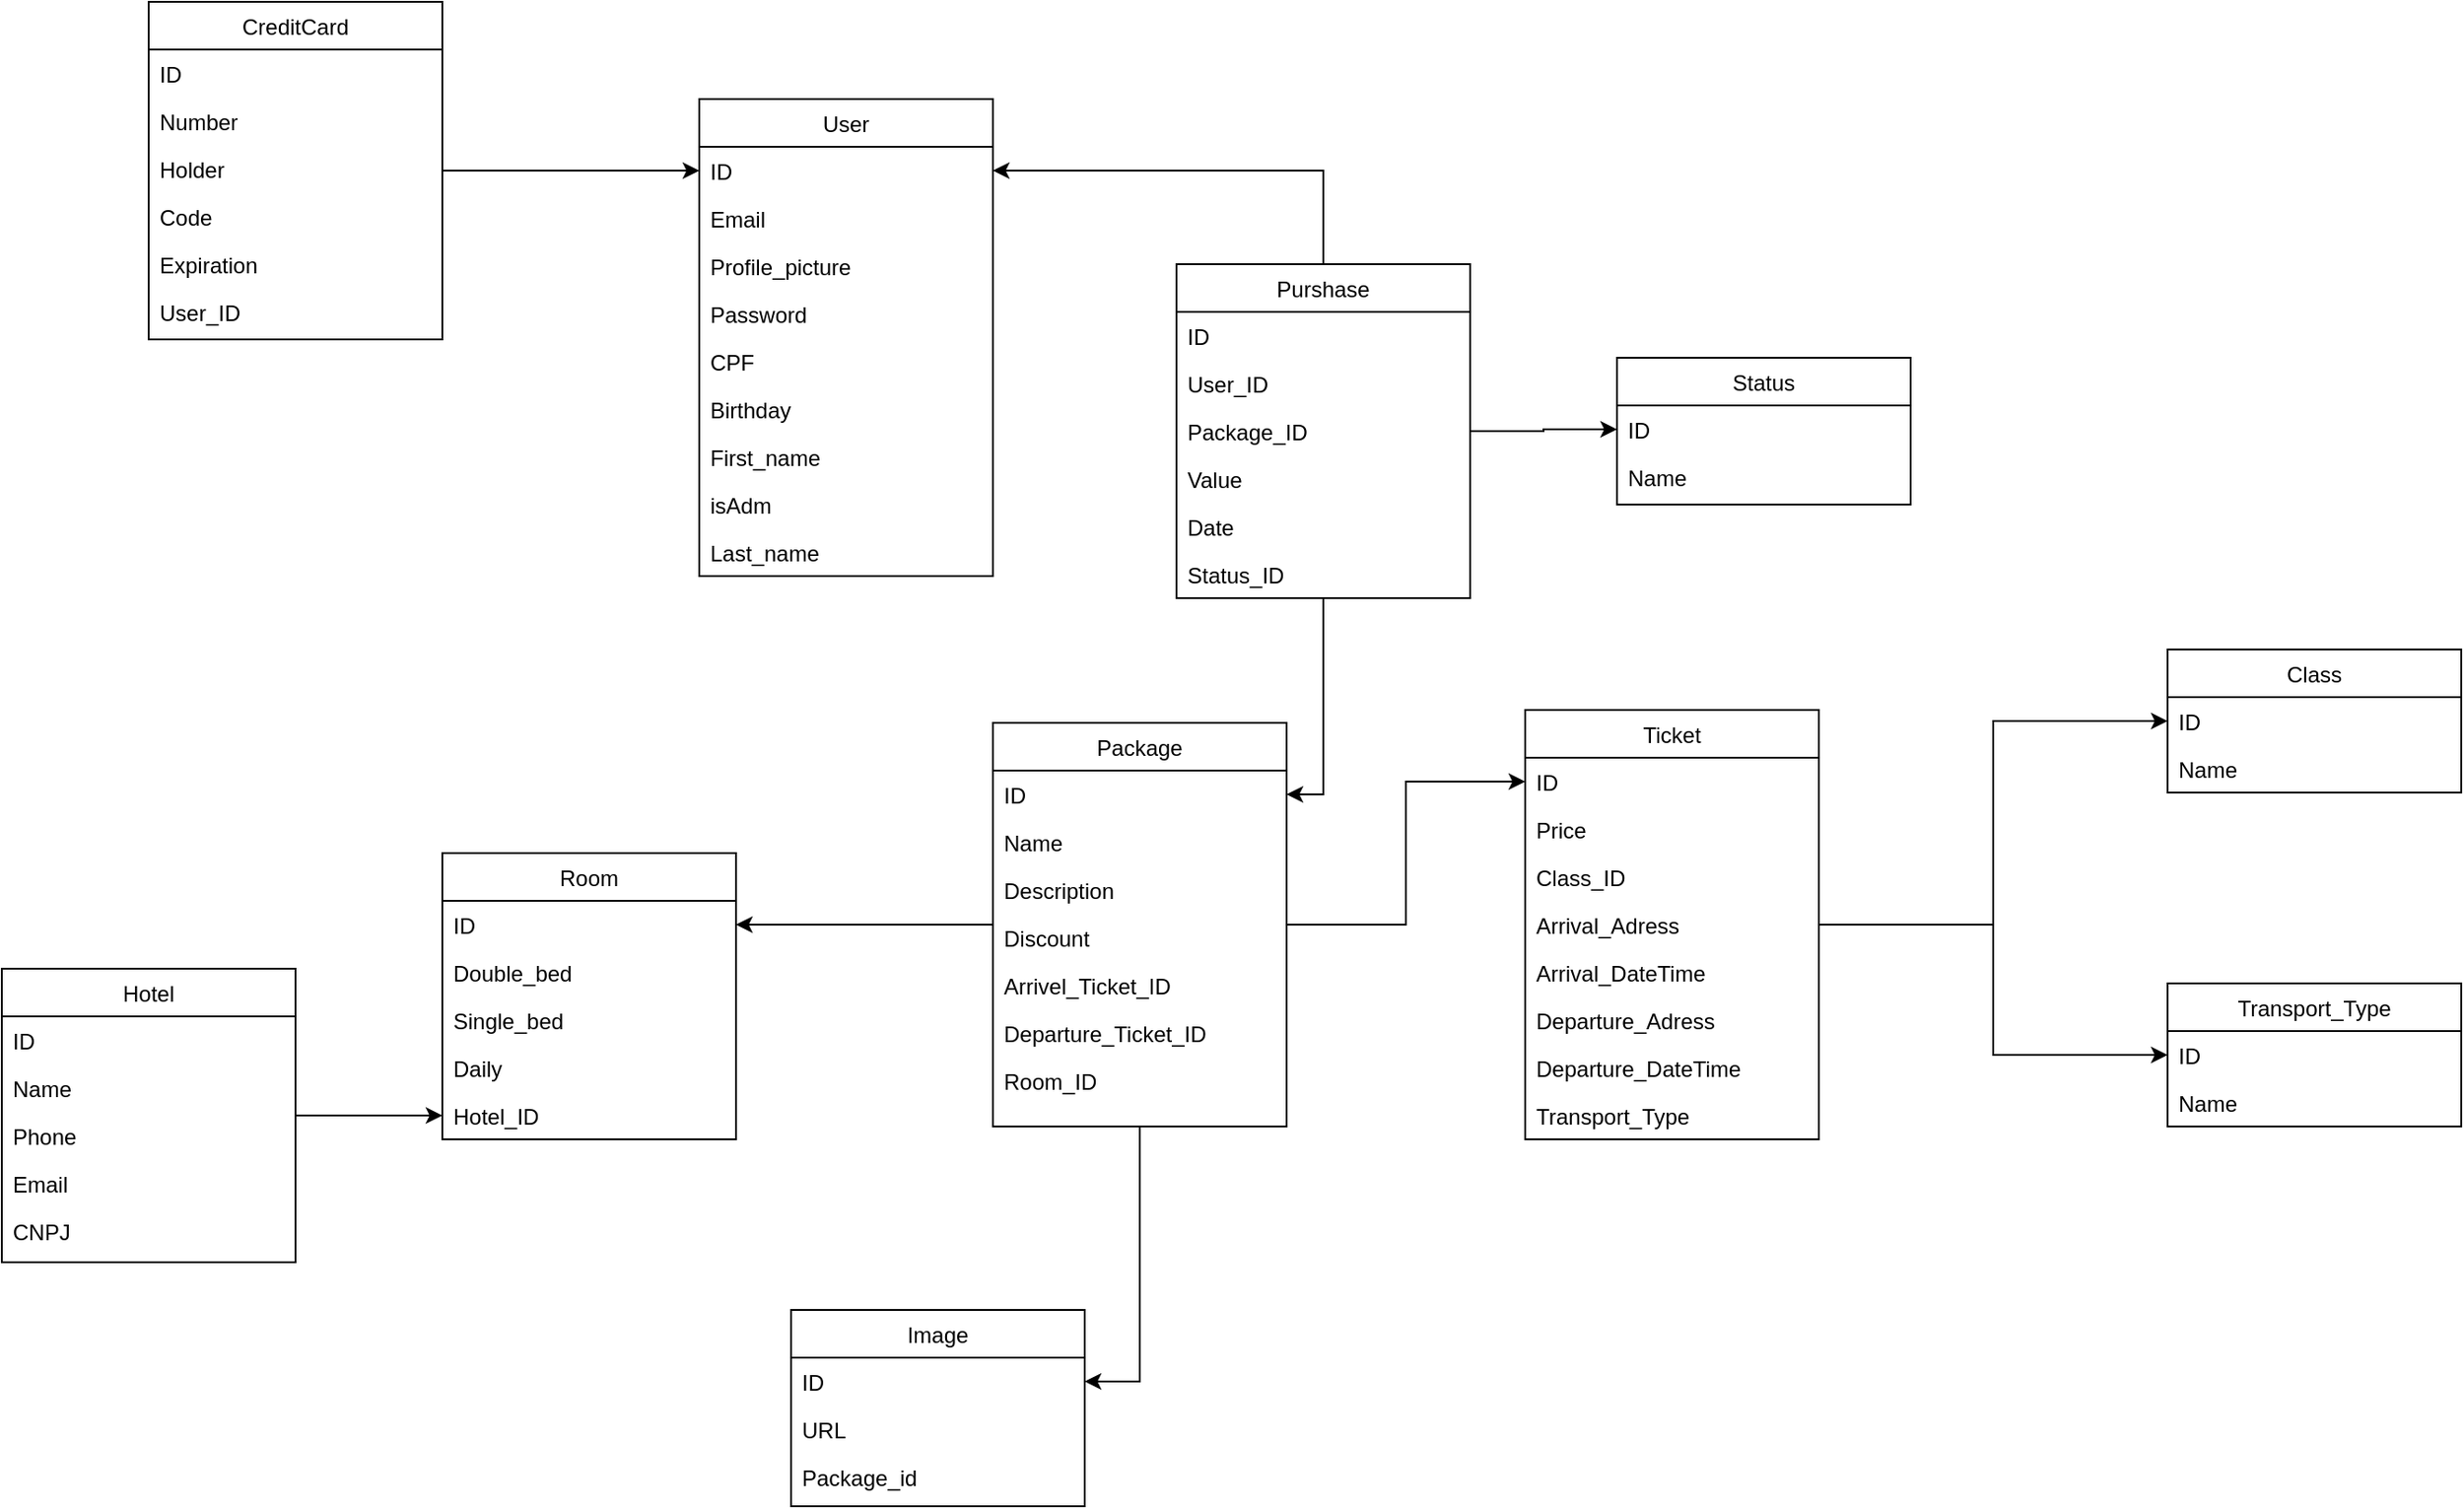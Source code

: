 <mxfile version="23.1.6" type="device">
  <diagram id="C5RBs43oDa-KdzZeNtuy" name="Page-1">
    <mxGraphModel dx="1563" dy="1317" grid="1" gridSize="10" guides="1" tooltips="1" connect="1" arrows="1" fold="1" page="1" pageScale="1" pageWidth="827" pageHeight="1169" math="0" shadow="0">
      <root>
        <mxCell id="WIyWlLk6GJQsqaUBKTNV-0" />
        <mxCell id="WIyWlLk6GJQsqaUBKTNV-1" parent="WIyWlLk6GJQsqaUBKTNV-0" />
        <mxCell id="eQ2BEMQBScwEr86taudV-3" value="User" style="swimlane;fontStyle=0;align=center;verticalAlign=top;childLayout=stackLayout;horizontal=1;startSize=26;horizontalStack=0;resizeParent=1;resizeLast=0;collapsible=1;marginBottom=0;rounded=0;shadow=0;strokeWidth=1;" parent="WIyWlLk6GJQsqaUBKTNV-1" vertex="1">
          <mxGeometry x="1430" y="173" width="160" height="260" as="geometry">
            <mxRectangle x="550" y="140" width="160" height="26" as="alternateBounds" />
          </mxGeometry>
        </mxCell>
        <mxCell id="eQ2BEMQBScwEr86taudV-4" value="ID" style="text;align=left;verticalAlign=top;spacingLeft=4;spacingRight=4;overflow=hidden;rotatable=0;points=[[0,0.5],[1,0.5]];portConstraint=eastwest;" parent="eQ2BEMQBScwEr86taudV-3" vertex="1">
          <mxGeometry y="26" width="160" height="26" as="geometry" />
        </mxCell>
        <mxCell id="eQ2BEMQBScwEr86taudV-20" value="Email" style="text;align=left;verticalAlign=top;spacingLeft=4;spacingRight=4;overflow=hidden;rotatable=0;points=[[0,0.5],[1,0.5]];portConstraint=eastwest;" parent="eQ2BEMQBScwEr86taudV-3" vertex="1">
          <mxGeometry y="52" width="160" height="26" as="geometry" />
        </mxCell>
        <mxCell id="eQ2BEMQBScwEr86taudV-12" value="Profile_picture" style="text;align=left;verticalAlign=top;spacingLeft=4;spacingRight=4;overflow=hidden;rotatable=0;points=[[0,0.5],[1,0.5]];portConstraint=eastwest;" parent="eQ2BEMQBScwEr86taudV-3" vertex="1">
          <mxGeometry y="78" width="160" height="26" as="geometry" />
        </mxCell>
        <mxCell id="eQ2BEMQBScwEr86taudV-13" value="Password&#xa;" style="text;align=left;verticalAlign=top;spacingLeft=4;spacingRight=4;overflow=hidden;rotatable=0;points=[[0,0.5],[1,0.5]];portConstraint=eastwest;" parent="eQ2BEMQBScwEr86taudV-3" vertex="1">
          <mxGeometry y="104" width="160" height="26" as="geometry" />
        </mxCell>
        <mxCell id="eQ2BEMQBScwEr86taudV-14" value="CPF" style="text;align=left;verticalAlign=top;spacingLeft=4;spacingRight=4;overflow=hidden;rotatable=0;points=[[0,0.5],[1,0.5]];portConstraint=eastwest;" parent="eQ2BEMQBScwEr86taudV-3" vertex="1">
          <mxGeometry y="130" width="160" height="26" as="geometry" />
        </mxCell>
        <mxCell id="eQ2BEMQBScwEr86taudV-15" value="Birthday" style="text;align=left;verticalAlign=top;spacingLeft=4;spacingRight=4;overflow=hidden;rotatable=0;points=[[0,0.5],[1,0.5]];portConstraint=eastwest;" parent="eQ2BEMQBScwEr86taudV-3" vertex="1">
          <mxGeometry y="156" width="160" height="26" as="geometry" />
        </mxCell>
        <mxCell id="eQ2BEMQBScwEr86taudV-17" value="First_name" style="text;align=left;verticalAlign=top;spacingLeft=4;spacingRight=4;overflow=hidden;rotatable=0;points=[[0,0.5],[1,0.5]];portConstraint=eastwest;" parent="eQ2BEMQBScwEr86taudV-3" vertex="1">
          <mxGeometry y="182" width="160" height="26" as="geometry" />
        </mxCell>
        <mxCell id="eQ2BEMQBScwEr86taudV-18" value="isAdm" style="text;align=left;verticalAlign=top;spacingLeft=4;spacingRight=4;overflow=hidden;rotatable=0;points=[[0,0.5],[1,0.5]];portConstraint=eastwest;" parent="eQ2BEMQBScwEr86taudV-3" vertex="1">
          <mxGeometry y="208" width="160" height="26" as="geometry" />
        </mxCell>
        <mxCell id="eQ2BEMQBScwEr86taudV-19" value="Last_name" style="text;align=left;verticalAlign=top;spacingLeft=4;spacingRight=4;overflow=hidden;rotatable=0;points=[[0,0.5],[1,0.5]];portConstraint=eastwest;" parent="eQ2BEMQBScwEr86taudV-3" vertex="1">
          <mxGeometry y="234" width="160" height="26" as="geometry" />
        </mxCell>
        <mxCell id="UHIcfMrKVAzf-pwD-hsM-26" style="edgeStyle=orthogonalEdgeStyle;rounded=0;orthogonalLoop=1;jettySize=auto;html=1;" edge="1" parent="WIyWlLk6GJQsqaUBKTNV-1" source="eQ2BEMQBScwEr86taudV-34" target="eQ2BEMQBScwEr86taudV-52">
          <mxGeometry relative="1" as="geometry" />
        </mxCell>
        <mxCell id="eQ2BEMQBScwEr86taudV-34" value="Hotel" style="swimlane;fontStyle=0;align=center;verticalAlign=top;childLayout=stackLayout;horizontal=1;startSize=26;horizontalStack=0;resizeParent=1;resizeLast=0;collapsible=1;marginBottom=0;rounded=0;shadow=0;strokeWidth=1;" parent="WIyWlLk6GJQsqaUBKTNV-1" vertex="1">
          <mxGeometry x="1050" y="647" width="160" height="160" as="geometry">
            <mxRectangle x="550" y="140" width="160" height="26" as="alternateBounds" />
          </mxGeometry>
        </mxCell>
        <mxCell id="eQ2BEMQBScwEr86taudV-35" value="ID" style="text;align=left;verticalAlign=top;spacingLeft=4;spacingRight=4;overflow=hidden;rotatable=0;points=[[0,0.5],[1,0.5]];portConstraint=eastwest;" parent="eQ2BEMQBScwEr86taudV-34" vertex="1">
          <mxGeometry y="26" width="160" height="26" as="geometry" />
        </mxCell>
        <mxCell id="eQ2BEMQBScwEr86taudV-36" value="Name" style="text;align=left;verticalAlign=top;spacingLeft=4;spacingRight=4;overflow=hidden;rotatable=0;points=[[0,0.5],[1,0.5]];portConstraint=eastwest;" parent="eQ2BEMQBScwEr86taudV-34" vertex="1">
          <mxGeometry y="52" width="160" height="26" as="geometry" />
        </mxCell>
        <mxCell id="eQ2BEMQBScwEr86taudV-37" value="Phone" style="text;align=left;verticalAlign=top;spacingLeft=4;spacingRight=4;overflow=hidden;rotatable=0;points=[[0,0.5],[1,0.5]];portConstraint=eastwest;" parent="eQ2BEMQBScwEr86taudV-34" vertex="1">
          <mxGeometry y="78" width="160" height="26" as="geometry" />
        </mxCell>
        <mxCell id="eQ2BEMQBScwEr86taudV-38" value="Email" style="text;align=left;verticalAlign=top;spacingLeft=4;spacingRight=4;overflow=hidden;rotatable=0;points=[[0,0.5],[1,0.5]];portConstraint=eastwest;" parent="eQ2BEMQBScwEr86taudV-34" vertex="1">
          <mxGeometry y="104" width="160" height="26" as="geometry" />
        </mxCell>
        <mxCell id="eQ2BEMQBScwEr86taudV-39" value="CNPJ" style="text;align=left;verticalAlign=top;spacingLeft=4;spacingRight=4;overflow=hidden;rotatable=0;points=[[0,0.5],[1,0.5]];portConstraint=eastwest;" parent="eQ2BEMQBScwEr86taudV-34" vertex="1">
          <mxGeometry y="130" width="160" height="26" as="geometry" />
        </mxCell>
        <mxCell id="eQ2BEMQBScwEr86taudV-42" value="Image" style="swimlane;fontStyle=0;align=center;verticalAlign=top;childLayout=stackLayout;horizontal=1;startSize=26;horizontalStack=0;resizeParent=1;resizeLast=0;collapsible=1;marginBottom=0;rounded=0;shadow=0;strokeWidth=1;" parent="WIyWlLk6GJQsqaUBKTNV-1" vertex="1">
          <mxGeometry x="1480" y="833" width="160" height="107" as="geometry">
            <mxRectangle x="550" y="140" width="160" height="26" as="alternateBounds" />
          </mxGeometry>
        </mxCell>
        <mxCell id="eQ2BEMQBScwEr86taudV-43" value="ID" style="text;align=left;verticalAlign=top;spacingLeft=4;spacingRight=4;overflow=hidden;rotatable=0;points=[[0,0.5],[1,0.5]];portConstraint=eastwest;" parent="eQ2BEMQBScwEr86taudV-42" vertex="1">
          <mxGeometry y="26" width="160" height="26" as="geometry" />
        </mxCell>
        <mxCell id="eQ2BEMQBScwEr86taudV-44" value="URL" style="text;align=left;verticalAlign=top;spacingLeft=4;spacingRight=4;overflow=hidden;rotatable=0;points=[[0,0.5],[1,0.5]];portConstraint=eastwest;" parent="eQ2BEMQBScwEr86taudV-42" vertex="1">
          <mxGeometry y="52" width="160" height="26" as="geometry" />
        </mxCell>
        <mxCell id="eQ2BEMQBScwEr86taudV-45" value="Package_id" style="text;align=left;verticalAlign=top;spacingLeft=4;spacingRight=4;overflow=hidden;rotatable=0;points=[[0,0.5],[1,0.5]];portConstraint=eastwest;" parent="eQ2BEMQBScwEr86taudV-42" vertex="1">
          <mxGeometry y="78" width="160" height="26" as="geometry" />
        </mxCell>
        <mxCell id="eQ2BEMQBScwEr86taudV-46" value="Room" style="swimlane;fontStyle=0;align=center;verticalAlign=top;childLayout=stackLayout;horizontal=1;startSize=26;horizontalStack=0;resizeParent=1;resizeLast=0;collapsible=1;marginBottom=0;rounded=0;shadow=0;strokeWidth=1;" parent="WIyWlLk6GJQsqaUBKTNV-1" vertex="1">
          <mxGeometry x="1290" y="584" width="160" height="156" as="geometry">
            <mxRectangle x="550" y="140" width="160" height="26" as="alternateBounds" />
          </mxGeometry>
        </mxCell>
        <mxCell id="eQ2BEMQBScwEr86taudV-47" value="ID" style="text;align=left;verticalAlign=top;spacingLeft=4;spacingRight=4;overflow=hidden;rotatable=0;points=[[0,0.5],[1,0.5]];portConstraint=eastwest;" parent="eQ2BEMQBScwEr86taudV-46" vertex="1">
          <mxGeometry y="26" width="160" height="26" as="geometry" />
        </mxCell>
        <mxCell id="eQ2BEMQBScwEr86taudV-48" value="Double_bed" style="text;align=left;verticalAlign=top;spacingLeft=4;spacingRight=4;overflow=hidden;rotatable=0;points=[[0,0.5],[1,0.5]];portConstraint=eastwest;" parent="eQ2BEMQBScwEr86taudV-46" vertex="1">
          <mxGeometry y="52" width="160" height="26" as="geometry" />
        </mxCell>
        <mxCell id="eQ2BEMQBScwEr86taudV-49" value="Single_bed" style="text;align=left;verticalAlign=top;spacingLeft=4;spacingRight=4;overflow=hidden;rotatable=0;points=[[0,0.5],[1,0.5]];portConstraint=eastwest;" parent="eQ2BEMQBScwEr86taudV-46" vertex="1">
          <mxGeometry y="78" width="160" height="26" as="geometry" />
        </mxCell>
        <mxCell id="eQ2BEMQBScwEr86taudV-51" value="Daily" style="text;align=left;verticalAlign=top;spacingLeft=4;spacingRight=4;overflow=hidden;rotatable=0;points=[[0,0.5],[1,0.5]];portConstraint=eastwest;" parent="eQ2BEMQBScwEr86taudV-46" vertex="1">
          <mxGeometry y="104" width="160" height="26" as="geometry" />
        </mxCell>
        <mxCell id="eQ2BEMQBScwEr86taudV-52" value="Hotel_ID" style="text;align=left;verticalAlign=top;spacingLeft=4;spacingRight=4;overflow=hidden;rotatable=0;points=[[0,0.5],[1,0.5]];portConstraint=eastwest;" parent="eQ2BEMQBScwEr86taudV-46" vertex="1">
          <mxGeometry y="130" width="160" height="26" as="geometry" />
        </mxCell>
        <mxCell id="UHIcfMrKVAzf-pwD-hsM-36" style="edgeStyle=orthogonalEdgeStyle;rounded=0;orthogonalLoop=1;jettySize=auto;html=1;" edge="1" parent="WIyWlLk6GJQsqaUBKTNV-1" source="eQ2BEMQBScwEr86taudV-54" target="eQ2BEMQBScwEr86taudV-4">
          <mxGeometry relative="1" as="geometry" />
        </mxCell>
        <mxCell id="eQ2BEMQBScwEr86taudV-54" value="CreditCard" style="swimlane;fontStyle=0;align=center;verticalAlign=top;childLayout=stackLayout;horizontal=1;startSize=26;horizontalStack=0;resizeParent=1;resizeLast=0;collapsible=1;marginBottom=0;rounded=0;shadow=0;strokeWidth=1;" parent="WIyWlLk6GJQsqaUBKTNV-1" vertex="1">
          <mxGeometry x="1130" y="120" width="160" height="184" as="geometry">
            <mxRectangle x="550" y="140" width="160" height="26" as="alternateBounds" />
          </mxGeometry>
        </mxCell>
        <mxCell id="eQ2BEMQBScwEr86taudV-55" value="ID" style="text;align=left;verticalAlign=top;spacingLeft=4;spacingRight=4;overflow=hidden;rotatable=0;points=[[0,0.5],[1,0.5]];portConstraint=eastwest;" parent="eQ2BEMQBScwEr86taudV-54" vertex="1">
          <mxGeometry y="26" width="160" height="26" as="geometry" />
        </mxCell>
        <mxCell id="eQ2BEMQBScwEr86taudV-56" value="Number" style="text;align=left;verticalAlign=top;spacingLeft=4;spacingRight=4;overflow=hidden;rotatable=0;points=[[0,0.5],[1,0.5]];portConstraint=eastwest;" parent="eQ2BEMQBScwEr86taudV-54" vertex="1">
          <mxGeometry y="52" width="160" height="26" as="geometry" />
        </mxCell>
        <mxCell id="eQ2BEMQBScwEr86taudV-57" value="Holder" style="text;align=left;verticalAlign=top;spacingLeft=4;spacingRight=4;overflow=hidden;rotatable=0;points=[[0,0.5],[1,0.5]];portConstraint=eastwest;" parent="eQ2BEMQBScwEr86taudV-54" vertex="1">
          <mxGeometry y="78" width="160" height="26" as="geometry" />
        </mxCell>
        <mxCell id="eQ2BEMQBScwEr86taudV-58" value="Code" style="text;align=left;verticalAlign=top;spacingLeft=4;spacingRight=4;overflow=hidden;rotatable=0;points=[[0,0.5],[1,0.5]];portConstraint=eastwest;" parent="eQ2BEMQBScwEr86taudV-54" vertex="1">
          <mxGeometry y="104" width="160" height="26" as="geometry" />
        </mxCell>
        <mxCell id="eQ2BEMQBScwEr86taudV-59" value="Expiration" style="text;align=left;verticalAlign=top;spacingLeft=4;spacingRight=4;overflow=hidden;rotatable=0;points=[[0,0.5],[1,0.5]];portConstraint=eastwest;" parent="eQ2BEMQBScwEr86taudV-54" vertex="1">
          <mxGeometry y="130" width="160" height="26" as="geometry" />
        </mxCell>
        <mxCell id="eQ2BEMQBScwEr86taudV-60" value="User_ID" style="text;align=left;verticalAlign=top;spacingLeft=4;spacingRight=4;overflow=hidden;rotatable=0;points=[[0,0.5],[1,0.5]];portConstraint=eastwest;" parent="eQ2BEMQBScwEr86taudV-54" vertex="1">
          <mxGeometry y="156" width="160" height="26" as="geometry" />
        </mxCell>
        <mxCell id="eQ2BEMQBScwEr86taudV-65" value="Transport_Type" style="swimlane;fontStyle=0;align=center;verticalAlign=top;childLayout=stackLayout;horizontal=1;startSize=26;horizontalStack=0;resizeParent=1;resizeLast=0;collapsible=1;marginBottom=0;rounded=0;shadow=0;strokeWidth=1;" parent="WIyWlLk6GJQsqaUBKTNV-1" vertex="1">
          <mxGeometry x="2230" y="655" width="160" height="78" as="geometry">
            <mxRectangle x="550" y="140" width="160" height="26" as="alternateBounds" />
          </mxGeometry>
        </mxCell>
        <mxCell id="eQ2BEMQBScwEr86taudV-66" value="ID" style="text;align=left;verticalAlign=top;spacingLeft=4;spacingRight=4;overflow=hidden;rotatable=0;points=[[0,0.5],[1,0.5]];portConstraint=eastwest;" parent="eQ2BEMQBScwEr86taudV-65" vertex="1">
          <mxGeometry y="26" width="160" height="26" as="geometry" />
        </mxCell>
        <mxCell id="eQ2BEMQBScwEr86taudV-67" value="Name" style="text;align=left;verticalAlign=top;spacingLeft=4;spacingRight=4;overflow=hidden;rotatable=0;points=[[0,0.5],[1,0.5]];portConstraint=eastwest;" parent="eQ2BEMQBScwEr86taudV-65" vertex="1">
          <mxGeometry y="52" width="160" height="26" as="geometry" />
        </mxCell>
        <mxCell id="eQ2BEMQBScwEr86taudV-79" value="Class" style="swimlane;fontStyle=0;align=center;verticalAlign=top;childLayout=stackLayout;horizontal=1;startSize=26;horizontalStack=0;resizeParent=1;resizeLast=0;collapsible=1;marginBottom=0;rounded=0;shadow=0;strokeWidth=1;" parent="WIyWlLk6GJQsqaUBKTNV-1" vertex="1">
          <mxGeometry x="2230" y="473" width="160" height="78" as="geometry">
            <mxRectangle x="550" y="140" width="160" height="26" as="alternateBounds" />
          </mxGeometry>
        </mxCell>
        <mxCell id="eQ2BEMQBScwEr86taudV-80" value="ID" style="text;align=left;verticalAlign=top;spacingLeft=4;spacingRight=4;overflow=hidden;rotatable=0;points=[[0,0.5],[1,0.5]];portConstraint=eastwest;" parent="eQ2BEMQBScwEr86taudV-79" vertex="1">
          <mxGeometry y="26" width="160" height="26" as="geometry" />
        </mxCell>
        <mxCell id="eQ2BEMQBScwEr86taudV-81" value="Name" style="text;align=left;verticalAlign=top;spacingLeft=4;spacingRight=4;overflow=hidden;rotatable=0;points=[[0,0.5],[1,0.5]];portConstraint=eastwest;" parent="eQ2BEMQBScwEr86taudV-79" vertex="1">
          <mxGeometry y="52" width="160" height="26" as="geometry" />
        </mxCell>
        <mxCell id="UHIcfMrKVAzf-pwD-hsM-28" style="edgeStyle=orthogonalEdgeStyle;rounded=0;orthogonalLoop=1;jettySize=auto;html=1;" edge="1" parent="WIyWlLk6GJQsqaUBKTNV-1" source="eQ2BEMQBScwEr86taudV-83" target="eQ2BEMQBScwEr86taudV-66">
          <mxGeometry relative="1" as="geometry" />
        </mxCell>
        <mxCell id="UHIcfMrKVAzf-pwD-hsM-29" style="edgeStyle=orthogonalEdgeStyle;rounded=0;orthogonalLoop=1;jettySize=auto;html=1;" edge="1" parent="WIyWlLk6GJQsqaUBKTNV-1" source="eQ2BEMQBScwEr86taudV-83" target="eQ2BEMQBScwEr86taudV-80">
          <mxGeometry relative="1" as="geometry" />
        </mxCell>
        <mxCell id="eQ2BEMQBScwEr86taudV-83" value="Ticket" style="swimlane;fontStyle=0;align=center;verticalAlign=top;childLayout=stackLayout;horizontal=1;startSize=26;horizontalStack=0;resizeParent=1;resizeLast=0;collapsible=1;marginBottom=0;rounded=0;shadow=0;strokeWidth=1;" parent="WIyWlLk6GJQsqaUBKTNV-1" vertex="1">
          <mxGeometry x="1880" y="506" width="160" height="234" as="geometry">
            <mxRectangle x="550" y="140" width="160" height="26" as="alternateBounds" />
          </mxGeometry>
        </mxCell>
        <mxCell id="eQ2BEMQBScwEr86taudV-84" value="ID" style="text;align=left;verticalAlign=top;spacingLeft=4;spacingRight=4;overflow=hidden;rotatable=0;points=[[0,0.5],[1,0.5]];portConstraint=eastwest;" parent="eQ2BEMQBScwEr86taudV-83" vertex="1">
          <mxGeometry y="26" width="160" height="26" as="geometry" />
        </mxCell>
        <mxCell id="eQ2BEMQBScwEr86taudV-85" value="Price" style="text;align=left;verticalAlign=top;spacingLeft=4;spacingRight=4;overflow=hidden;rotatable=0;points=[[0,0.5],[1,0.5]];portConstraint=eastwest;" parent="eQ2BEMQBScwEr86taudV-83" vertex="1">
          <mxGeometry y="52" width="160" height="26" as="geometry" />
        </mxCell>
        <mxCell id="eQ2BEMQBScwEr86taudV-89" value="Class_ID" style="text;align=left;verticalAlign=top;spacingLeft=4;spacingRight=4;overflow=hidden;rotatable=0;points=[[0,0.5],[1,0.5]];portConstraint=eastwest;" parent="eQ2BEMQBScwEr86taudV-83" vertex="1">
          <mxGeometry y="78" width="160" height="26" as="geometry" />
        </mxCell>
        <mxCell id="UHIcfMrKVAzf-pwD-hsM-7" value="Arrival_Adress" style="text;align=left;verticalAlign=top;spacingLeft=4;spacingRight=4;overflow=hidden;rotatable=0;points=[[0,0.5],[1,0.5]];portConstraint=eastwest;" vertex="1" parent="eQ2BEMQBScwEr86taudV-83">
          <mxGeometry y="104" width="160" height="26" as="geometry" />
        </mxCell>
        <mxCell id="UHIcfMrKVAzf-pwD-hsM-8" value="Arrival_DateTime" style="text;align=left;verticalAlign=top;spacingLeft=4;spacingRight=4;overflow=hidden;rotatable=0;points=[[0,0.5],[1,0.5]];portConstraint=eastwest;" vertex="1" parent="eQ2BEMQBScwEr86taudV-83">
          <mxGeometry y="130" width="160" height="26" as="geometry" />
        </mxCell>
        <mxCell id="UHIcfMrKVAzf-pwD-hsM-9" value="Departure_Adress" style="text;align=left;verticalAlign=top;spacingLeft=4;spacingRight=4;overflow=hidden;rotatable=0;points=[[0,0.5],[1,0.5]];portConstraint=eastwest;" vertex="1" parent="eQ2BEMQBScwEr86taudV-83">
          <mxGeometry y="156" width="160" height="26" as="geometry" />
        </mxCell>
        <mxCell id="UHIcfMrKVAzf-pwD-hsM-10" value="Departure_DateTime" style="text;align=left;verticalAlign=top;spacingLeft=4;spacingRight=4;overflow=hidden;rotatable=0;points=[[0,0.5],[1,0.5]];portConstraint=eastwest;" vertex="1" parent="eQ2BEMQBScwEr86taudV-83">
          <mxGeometry y="182" width="160" height="26" as="geometry" />
        </mxCell>
        <mxCell id="UHIcfMrKVAzf-pwD-hsM-11" value="Transport_Type" style="text;align=left;verticalAlign=top;spacingLeft=4;spacingRight=4;overflow=hidden;rotatable=0;points=[[0,0.5],[1,0.5]];portConstraint=eastwest;" vertex="1" parent="eQ2BEMQBScwEr86taudV-83">
          <mxGeometry y="208" width="160" height="26" as="geometry" />
        </mxCell>
        <mxCell id="UHIcfMrKVAzf-pwD-hsM-24" style="edgeStyle=orthogonalEdgeStyle;rounded=0;orthogonalLoop=1;jettySize=auto;html=1;" edge="1" parent="WIyWlLk6GJQsqaUBKTNV-1" source="eQ2BEMQBScwEr86taudV-95" target="eQ2BEMQBScwEr86taudV-84">
          <mxGeometry relative="1" as="geometry" />
        </mxCell>
        <mxCell id="UHIcfMrKVAzf-pwD-hsM-30" style="edgeStyle=orthogonalEdgeStyle;rounded=0;orthogonalLoop=1;jettySize=auto;html=1;" edge="1" parent="WIyWlLk6GJQsqaUBKTNV-1" source="eQ2BEMQBScwEr86taudV-95" target="eQ2BEMQBScwEr86taudV-43">
          <mxGeometry relative="1" as="geometry" />
        </mxCell>
        <mxCell id="UHIcfMrKVAzf-pwD-hsM-37" style="edgeStyle=orthogonalEdgeStyle;rounded=0;orthogonalLoop=1;jettySize=auto;html=1;" edge="1" parent="WIyWlLk6GJQsqaUBKTNV-1" source="eQ2BEMQBScwEr86taudV-95" target="eQ2BEMQBScwEr86taudV-47">
          <mxGeometry relative="1" as="geometry" />
        </mxCell>
        <mxCell id="eQ2BEMQBScwEr86taudV-95" value="Package" style="swimlane;fontStyle=0;align=center;verticalAlign=top;childLayout=stackLayout;horizontal=1;startSize=26;horizontalStack=0;resizeParent=1;resizeLast=0;collapsible=1;marginBottom=0;rounded=0;shadow=0;strokeWidth=1;" parent="WIyWlLk6GJQsqaUBKTNV-1" vertex="1">
          <mxGeometry x="1590" y="513" width="160" height="220" as="geometry">
            <mxRectangle x="550" y="140" width="160" height="26" as="alternateBounds" />
          </mxGeometry>
        </mxCell>
        <mxCell id="eQ2BEMQBScwEr86taudV-96" value="ID" style="text;align=left;verticalAlign=top;spacingLeft=4;spacingRight=4;overflow=hidden;rotatable=0;points=[[0,0.5],[1,0.5]];portConstraint=eastwest;" parent="eQ2BEMQBScwEr86taudV-95" vertex="1">
          <mxGeometry y="26" width="160" height="26" as="geometry" />
        </mxCell>
        <mxCell id="eQ2BEMQBScwEr86taudV-97" value="Name" style="text;align=left;verticalAlign=top;spacingLeft=4;spacingRight=4;overflow=hidden;rotatable=0;points=[[0,0.5],[1,0.5]];portConstraint=eastwest;" parent="eQ2BEMQBScwEr86taudV-95" vertex="1">
          <mxGeometry y="52" width="160" height="26" as="geometry" />
        </mxCell>
        <mxCell id="eQ2BEMQBScwEr86taudV-98" value="Description" style="text;align=left;verticalAlign=top;spacingLeft=4;spacingRight=4;overflow=hidden;rotatable=0;points=[[0,0.5],[1,0.5]];portConstraint=eastwest;" parent="eQ2BEMQBScwEr86taudV-95" vertex="1">
          <mxGeometry y="78" width="160" height="26" as="geometry" />
        </mxCell>
        <mxCell id="UHIcfMrKVAzf-pwD-hsM-15" value="Discount" style="text;align=left;verticalAlign=top;spacingLeft=4;spacingRight=4;overflow=hidden;rotatable=0;points=[[0,0.5],[1,0.5]];portConstraint=eastwest;" vertex="1" parent="eQ2BEMQBScwEr86taudV-95">
          <mxGeometry y="104" width="160" height="26" as="geometry" />
        </mxCell>
        <mxCell id="UHIcfMrKVAzf-pwD-hsM-17" value="Arrivel_Ticket_ID" style="text;align=left;verticalAlign=top;spacingLeft=4;spacingRight=4;overflow=hidden;rotatable=0;points=[[0,0.5],[1,0.5]];portConstraint=eastwest;" vertex="1" parent="eQ2BEMQBScwEr86taudV-95">
          <mxGeometry y="130" width="160" height="26" as="geometry" />
        </mxCell>
        <mxCell id="UHIcfMrKVAzf-pwD-hsM-18" value="Departure_Ticket_ID" style="text;align=left;verticalAlign=top;spacingLeft=4;spacingRight=4;overflow=hidden;rotatable=0;points=[[0,0.5],[1,0.5]];portConstraint=eastwest;" vertex="1" parent="eQ2BEMQBScwEr86taudV-95">
          <mxGeometry y="156" width="160" height="26" as="geometry" />
        </mxCell>
        <mxCell id="UHIcfMrKVAzf-pwD-hsM-19" value="Room_ID" style="text;align=left;verticalAlign=top;spacingLeft=4;spacingRight=4;overflow=hidden;rotatable=0;points=[[0,0.5],[1,0.5]];portConstraint=eastwest;" vertex="1" parent="eQ2BEMQBScwEr86taudV-95">
          <mxGeometry y="182" width="160" height="26" as="geometry" />
        </mxCell>
        <mxCell id="UHIcfMrKVAzf-pwD-hsM-33" style="edgeStyle=orthogonalEdgeStyle;rounded=0;orthogonalLoop=1;jettySize=auto;html=1;" edge="1" parent="WIyWlLk6GJQsqaUBKTNV-1" source="eQ2BEMQBScwEr86taudV-118" target="eQ2BEMQBScwEr86taudV-96">
          <mxGeometry relative="1" as="geometry" />
        </mxCell>
        <mxCell id="UHIcfMrKVAzf-pwD-hsM-34" style="edgeStyle=orthogonalEdgeStyle;rounded=0;orthogonalLoop=1;jettySize=auto;html=1;" edge="1" parent="WIyWlLk6GJQsqaUBKTNV-1" source="eQ2BEMQBScwEr86taudV-118" target="eQ2BEMQBScwEr86taudV-4">
          <mxGeometry relative="1" as="geometry" />
        </mxCell>
        <mxCell id="UHIcfMrKVAzf-pwD-hsM-35" style="edgeStyle=orthogonalEdgeStyle;rounded=0;orthogonalLoop=1;jettySize=auto;html=1;" edge="1" parent="WIyWlLk6GJQsqaUBKTNV-1" source="eQ2BEMQBScwEr86taudV-118" target="eQ2BEMQBScwEr86taudV-115">
          <mxGeometry relative="1" as="geometry" />
        </mxCell>
        <mxCell id="eQ2BEMQBScwEr86taudV-118" value="Purshase" style="swimlane;fontStyle=0;align=center;verticalAlign=top;childLayout=stackLayout;horizontal=1;startSize=26;horizontalStack=0;resizeParent=1;resizeLast=0;collapsible=1;marginBottom=0;rounded=0;shadow=0;strokeWidth=1;" parent="WIyWlLk6GJQsqaUBKTNV-1" vertex="1">
          <mxGeometry x="1690" y="263" width="160" height="182" as="geometry">
            <mxRectangle x="550" y="140" width="160" height="26" as="alternateBounds" />
          </mxGeometry>
        </mxCell>
        <mxCell id="eQ2BEMQBScwEr86taudV-119" value="ID" style="text;align=left;verticalAlign=top;spacingLeft=4;spacingRight=4;overflow=hidden;rotatable=0;points=[[0,0.5],[1,0.5]];portConstraint=eastwest;" parent="eQ2BEMQBScwEr86taudV-118" vertex="1">
          <mxGeometry y="26" width="160" height="26" as="geometry" />
        </mxCell>
        <mxCell id="eQ2BEMQBScwEr86taudV-120" value="User_ID" style="text;align=left;verticalAlign=top;spacingLeft=4;spacingRight=4;overflow=hidden;rotatable=0;points=[[0,0.5],[1,0.5]];portConstraint=eastwest;" parent="eQ2BEMQBScwEr86taudV-118" vertex="1">
          <mxGeometry y="52" width="160" height="26" as="geometry" />
        </mxCell>
        <mxCell id="eQ2BEMQBScwEr86taudV-121" value="Package_ID" style="text;align=left;verticalAlign=top;spacingLeft=4;spacingRight=4;overflow=hidden;rotatable=0;points=[[0,0.5],[1,0.5]];portConstraint=eastwest;" parent="eQ2BEMQBScwEr86taudV-118" vertex="1">
          <mxGeometry y="78" width="160" height="26" as="geometry" />
        </mxCell>
        <mxCell id="eQ2BEMQBScwEr86taudV-122" value="Value" style="text;align=left;verticalAlign=top;spacingLeft=4;spacingRight=4;overflow=hidden;rotatable=0;points=[[0,0.5],[1,0.5]];portConstraint=eastwest;" parent="eQ2BEMQBScwEr86taudV-118" vertex="1">
          <mxGeometry y="104" width="160" height="26" as="geometry" />
        </mxCell>
        <mxCell id="eQ2BEMQBScwEr86taudV-123" value="Date" style="text;align=left;verticalAlign=top;spacingLeft=4;spacingRight=4;overflow=hidden;rotatable=0;points=[[0,0.5],[1,0.5]];portConstraint=eastwest;" parent="eQ2BEMQBScwEr86taudV-118" vertex="1">
          <mxGeometry y="130" width="160" height="26" as="geometry" />
        </mxCell>
        <mxCell id="eQ2BEMQBScwEr86taudV-124" value="Status_ID" style="text;align=left;verticalAlign=top;spacingLeft=4;spacingRight=4;overflow=hidden;rotatable=0;points=[[0,0.5],[1,0.5]];portConstraint=eastwest;" parent="eQ2BEMQBScwEr86taudV-118" vertex="1">
          <mxGeometry y="156" width="160" height="26" as="geometry" />
        </mxCell>
        <mxCell id="eQ2BEMQBScwEr86taudV-114" value="Status" style="swimlane;fontStyle=0;align=center;verticalAlign=top;childLayout=stackLayout;horizontal=1;startSize=26;horizontalStack=0;resizeParent=1;resizeLast=0;collapsible=1;marginBottom=0;rounded=0;shadow=0;strokeWidth=1;" parent="WIyWlLk6GJQsqaUBKTNV-1" vertex="1">
          <mxGeometry x="1930" y="314" width="160" height="80" as="geometry">
            <mxRectangle x="550" y="140" width="160" height="26" as="alternateBounds" />
          </mxGeometry>
        </mxCell>
        <mxCell id="eQ2BEMQBScwEr86taudV-115" value="ID" style="text;align=left;verticalAlign=top;spacingLeft=4;spacingRight=4;overflow=hidden;rotatable=0;points=[[0,0.5],[1,0.5]];portConstraint=eastwest;" parent="eQ2BEMQBScwEr86taudV-114" vertex="1">
          <mxGeometry y="26" width="160" height="26" as="geometry" />
        </mxCell>
        <mxCell id="eQ2BEMQBScwEr86taudV-116" value="Name" style="text;align=left;verticalAlign=top;spacingLeft=4;spacingRight=4;overflow=hidden;rotatable=0;points=[[0,0.5],[1,0.5]];portConstraint=eastwest;" parent="eQ2BEMQBScwEr86taudV-114" vertex="1">
          <mxGeometry y="52" width="160" height="26" as="geometry" />
        </mxCell>
      </root>
    </mxGraphModel>
  </diagram>
</mxfile>
